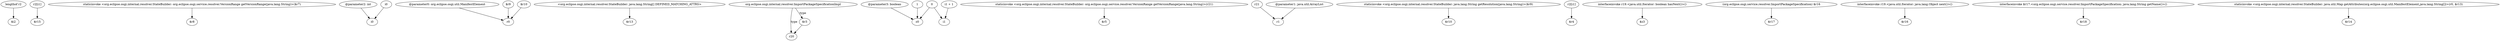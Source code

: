 digraph g {
0[label="lengthof r2"]
1[label="$i2"]
0->1[label=""]
2[label="r2[i1]"]
3[label="$r15"]
2->3[label=""]
4[label="staticinvoke <org.eclipse.osgi.internal.resolver.StateBuilder: org.eclipse.osgi.service.resolver.VersionRange getVersionRange(java.lang.String)>($r7)"]
5[label="$r8"]
4->5[label=""]
6[label="@parameter2: int"]
7[label="i0"]
6->7[label=""]
8[label="@parameter0: org.eclipse.osgi.util.ManifestElement"]
9[label="r0"]
8->9[label=""]
10[label="<org.eclipse.osgi.internal.resolver.StateBuilder: java.lang.String[] DEFINED_MATCHING_ATTRS>"]
11[label="$r13"]
10->11[label=""]
12[label="org.eclipse.osgi.internal.resolver.ImportPackageSpecificationImpl"]
13[label="r20"]
12->13[label="type"]
14[label="i0"]
14->7[label=""]
15[label="@parameter3: boolean"]
16[label="z0"]
15->16[label=""]
17[label="0"]
17->16[label=""]
18[label="1"]
18->16[label=""]
19[label="staticinvoke <org.eclipse.osgi.internal.resolver.StateBuilder: org.eclipse.osgi.service.resolver.VersionRange getVersionRange(java.lang.String)>(r21)"]
20[label="$r5"]
19->20[label=""]
21[label="r21"]
22[label="r1"]
21->22[label=""]
23[label="staticinvoke <org.eclipse.osgi.internal.resolver.StateBuilder: java.lang.String getResolution(java.lang.String)>($r9)"]
24[label="$r10"]
23->24[label=""]
25[label="$r3"]
25->13[label=""]
26[label="r2[i1]"]
27[label="$r4"]
26->27[label=""]
28[label="@parameter1: java.util.ArrayList"]
28->22[label=""]
29[label="i1"]
17->29[label=""]
30[label="interfaceinvoke r19.<java.util.Iterator: boolean hasNext()>()"]
31[label="$z3"]
30->31[label=""]
32[label="$r9"]
32->9[label=""]
33[label="$r10"]
33->9[label=""]
34[label="(org.eclipse.osgi.service.resolver.ImportPackageSpecification) $r16"]
35[label="$r17"]
34->35[label=""]
36[label="interfaceinvoke r19.<java.util.Iterator: java.lang.Object next()>()"]
37[label="$r16"]
36->37[label=""]
38[label="i1 + 1"]
38->29[label=""]
12->25[label="type"]
39[label="interfaceinvoke $r17.<org.eclipse.osgi.service.resolver.ImportPackageSpecification: java.lang.String getName()>()"]
40[label="$r18"]
39->40[label=""]
41[label="staticinvoke <org.eclipse.osgi.internal.resolver.StateBuilder: java.util.Map getAttributes(org.eclipse.osgi.util.ManifestElement,java.lang.String[])>(r0, $r13)"]
42[label="$r14"]
41->42[label=""]
}